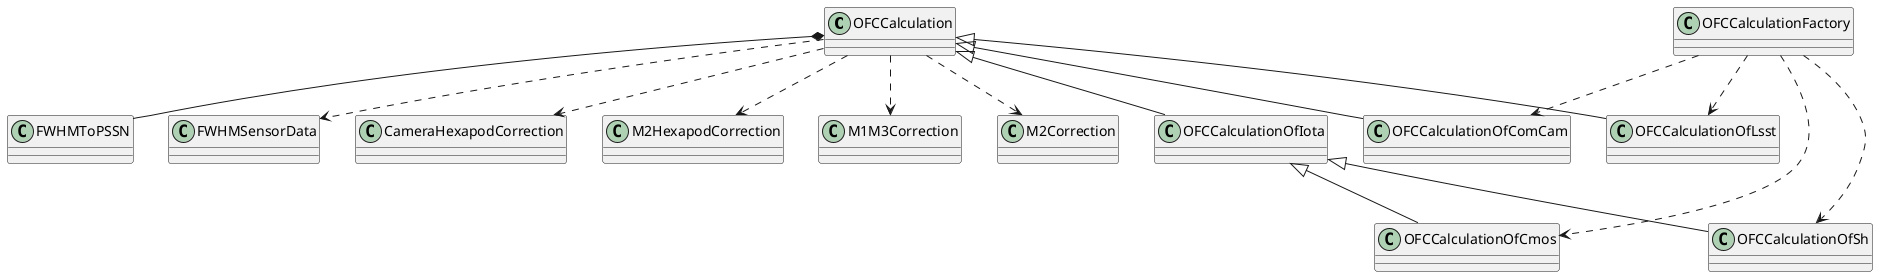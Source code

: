 @startuml
OFCCalculation *-- FWHMToPSSN
OFCCalculation ..> FWHMSensorData
OFCCalculation ..> CameraHexapodCorrection
OFCCalculation ..> M2HexapodCorrection
OFCCalculation ..> M1M3Correction
OFCCalculation ..> M2Correction
OFCCalculation <|-- OFCCalculationOfLsst
OFCCalculation <|-- OFCCalculationOfComCam
OFCCalculation <|-- OFCCalculationOfIota
OFCCalculationOfIota <|-- OFCCalculationOfSh
OFCCalculationOfIota <|-- OFCCalculationOfCmos
OFCCalculationFactory ..> OFCCalculationOfLsst
OFCCalculationFactory ..> OFCCalculationOfComCam
OFCCalculationFactory ..> OFCCalculationOfSh
OFCCalculationFactory ..> OFCCalculationOfCmos
@enduml